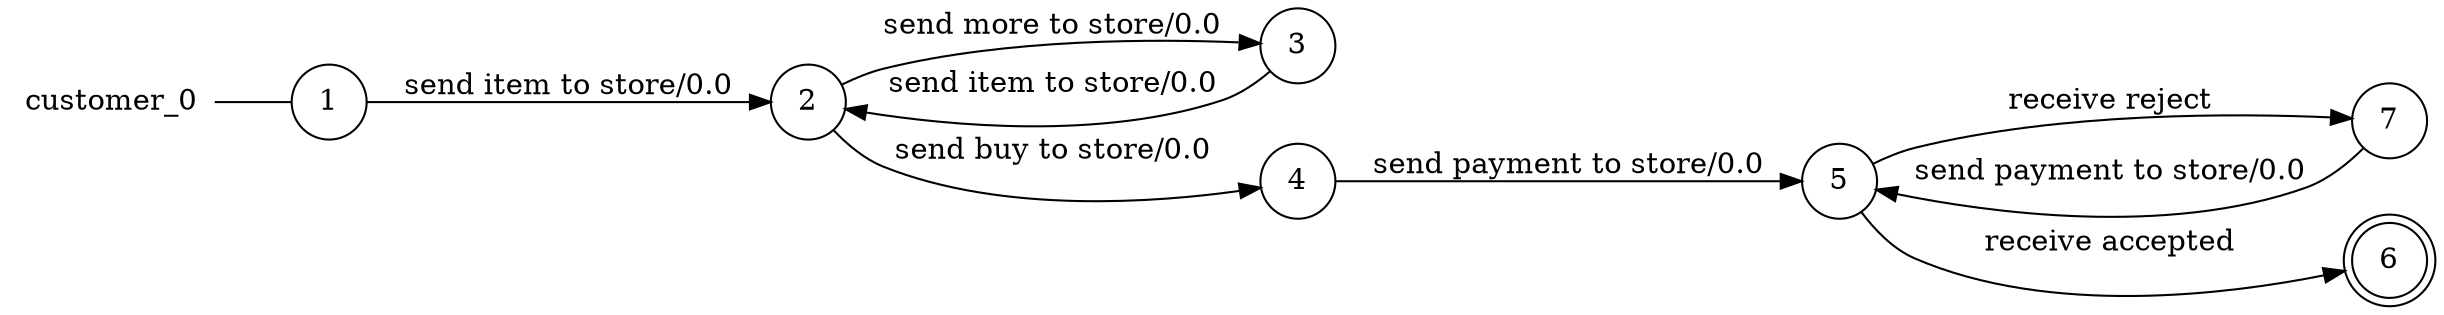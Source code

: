 digraph customer_0 {
	rankdir="LR";
	n_0 [label="customer_0", shape="plaintext"];
	n_1 [id="5", shape=circle, label="2"];
	n_2 [id="6", shape=circle, label="3"];
	n_3 [id="1", shape=circle, label="1"];
	n_0 -> n_3 [arrowhead=none];
	n_4 [id="2", shape=circle, label="4"];
	n_5 [id="4", shape=circle, label="5"];
	n_6 [id="7", shape=circle, label="7"];
	n_7 [id="3", shape=doublecircle, label="6"];

	n_1 -> n_4 [id="[$e|0]", label="send buy to store/0.0"];
	n_5 -> n_7 [id="[$e|5]", label="receive accepted"];
	n_2 -> n_1 [id="[$e|3]", label="send item to store/0.0"];
	n_5 -> n_6 [id="[$e|6]", label="receive reject"];
	n_1 -> n_2 [id="[$e|2]", label="send more to store/0.0"];
	n_6 -> n_5 [id="[$e|7]", label="send payment to store/0.0"];
	n_4 -> n_5 [id="[$e|4]", label="send payment to store/0.0"];
	n_3 -> n_1 [id="[$e|1]", label="send item to store/0.0"];
}
